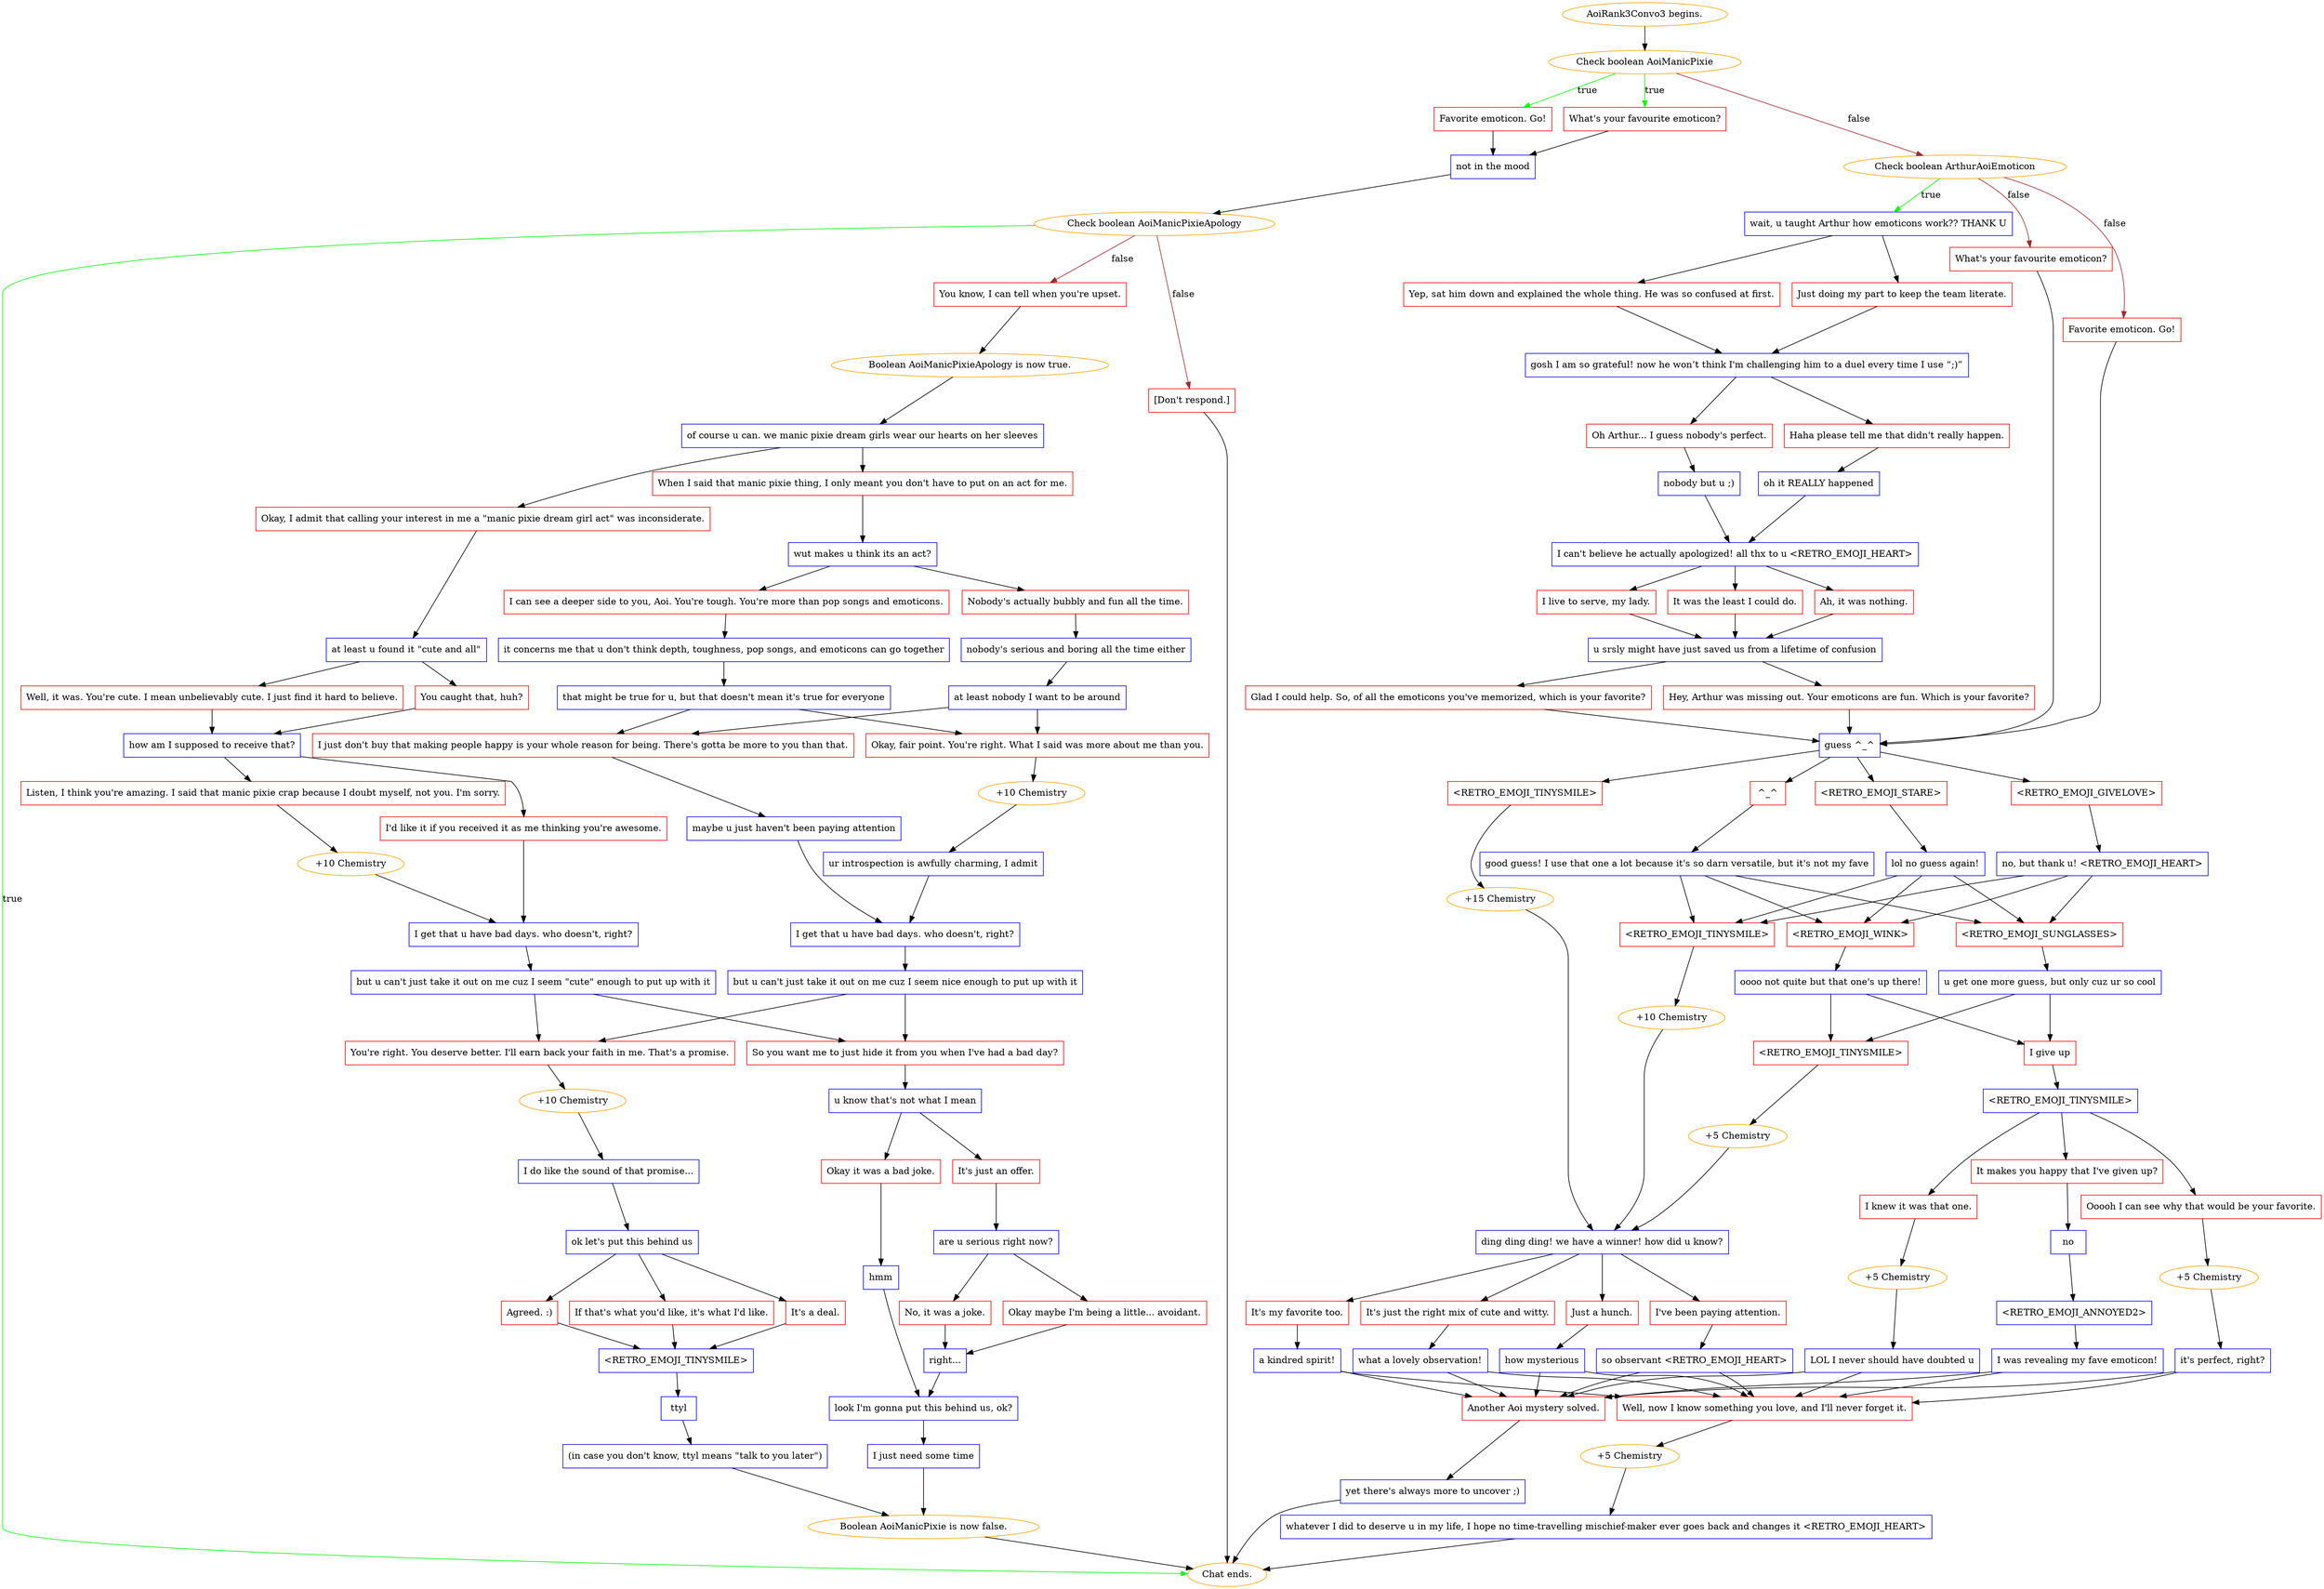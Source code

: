 digraph {
	"AoiRank3Convo3 begins." [color=orange];
		"AoiRank3Convo3 begins." -> 1860;
	1860 [label="Check boolean AoiManicPixie",color=orange];
		1860 -> 1891 [label=true,color=green];
		1860 -> 1892 [label=true,color=green];
		1860 -> 1898 [label=false,color=brown];
	1891 [label="What's your favourite emoticon?",shape=box,color=red];
		1891 -> 1893;
	1892 [label="Favorite emoticon. Go!",shape=box,color=red];
		1892 -> 1893;
	1898 [label="Check boolean ArthurAoiEmoticon",color=orange];
		1898 -> 1895 [label=true,color=green];
		1898 -> 1896 [label=false,color=brown];
		1898 -> 1897 [label=false,color=brown];
	1893 [label="not in the mood",shape=box,color=blue];
		1893 -> 1858;
	1895 [label="wait, u taught Arthur how emoticons work?? THANK U",shape=box,color=blue];
		1895 -> 1899;
		1895 -> 1900;
	1896 [label="What's your favourite emoticon?",shape=box,color=red];
		1896 -> 1913;
	1897 [label="Favorite emoticon. Go!",shape=box,color=red];
		1897 -> 1913;
	1858 [label="Check boolean AoiManicPixieApology",color=orange];
		1858 -> "Chat ends." [label=true,color=green];
		1858 -> 1856 [label=false,color=brown];
		1858 -> 1841 [label=false,color=brown];
	1899 [label="Yep, sat him down and explained the whole thing. He was so confused at first.",shape=box,color=red];
		1899 -> 1901;
	1900 [label="Just doing my part to keep the team literate.",shape=box,color=red];
		1900 -> 1901;
	1913 [label="guess ^_^",shape=box,color=blue];
		1913 -> 1914;
		1913 -> 1915;
		1913 -> 1916;
		1913 -> 1917;
	"Chat ends." [color=orange];
	1856 [label="You know, I can tell when you're upset.",shape=box,color=red];
		1856 -> "/EE/Types/Engine/SetBooleanDialogueNode:AoiManicPixieApology:1844";
	1841 [label="[Don't respond.]",shape=box,color=red];
		1841 -> "Chat ends.";
	1901 [label="gosh I am so grateful! now he won’t think I'm challenging him to a duel every time I use “;)”",shape=box,color=blue];
		1901 -> 1902;
		1901 -> 1903;
	1914 [label="<RETRO_EMOJI_GIVELOVE>",shape=box,color=red];
		1914 -> 1918;
	1915 [label="^_^",shape=box,color=red];
		1915 -> 1919;
	1916 [label="<RETRO_EMOJI_STARE>",shape=box,color=red];
		1916 -> 1920;
	1917 [label="<RETRO_EMOJI_TINYSMILE>",shape=box,color=red];
		1917 -> 1921;
	"/EE/Types/Engine/SetBooleanDialogueNode:AoiManicPixieApology:1844" [label="Boolean AoiManicPixieApology is now true.",color=orange];
		"/EE/Types/Engine/SetBooleanDialogueNode:AoiManicPixieApology:1844" -> 1844;
	1902 [label="Haha please tell me that didn't really happen.",shape=box,color=red];
		1902 -> 1904;
	1903 [label="Oh Arthur... I guess nobody's perfect.",shape=box,color=red];
		1903 -> 1905;
	1918 [label="no, but thank u! <RETRO_EMOJI_HEART>",shape=box,color=blue];
		1918 -> 1922;
		1918 -> 1923;
		1918 -> 1924;
	1919 [label="good guess! I use that one a lot because it's so darn versatile, but it's not my fave",shape=box,color=blue];
		1919 -> 1922;
		1919 -> 1923;
		1919 -> 1924;
	1920 [label="lol no guess again!",shape=box,color=blue];
		1920 -> 1922;
		1920 -> 1923;
		1920 -> 1924;
	1921 [label="+15 Chemistry",color=orange];
		1921 -> 1931;
	1844 [label="of course u can. we manic pixie dream girls wear our hearts on her sleeves",shape=box,color=blue];
		1844 -> 1845;
		1844 -> 1846;
	1904 [label="oh it REALLY happened",shape=box,color=blue];
		1904 -> 1906;
	1905 [label="nobody but u ;)",shape=box,color=blue];
		1905 -> 1906;
	1922 [label="<RETRO_EMOJI_WINK>",shape=box,color=red];
		1922 -> 1925;
	1923 [label="<RETRO_EMOJI_SUNGLASSES>",shape=box,color=red];
		1923 -> 1926;
	1924 [label="<RETRO_EMOJI_TINYSMILE>",shape=box,color=red];
		1924 -> 1927;
	1931 [label="ding ding ding! we have a winner! how did u know?",shape=box,color=blue];
		1931 -> 1943;
		1931 -> 1944;
		1931 -> 1945;
		1931 -> 1946;
	1845 [label="Okay, I admit that calling your interest in me a \"manic pixie dream girl act\" was inconsiderate.",shape=box,color=red];
		1845 -> 1847;
	1846 [label="When I said that manic pixie thing, I only meant you don't have to put on an act for me.",shape=box,color=red];
		1846 -> 1833;
	1906 [label="I can't believe he actually apologized! all thx to u <RETRO_EMOJI_HEART>",shape=box,color=blue];
		1906 -> 1907;
		1906 -> 1908;
		1906 -> 1909;
	1925 [label="oooo not quite but that one's up there!",shape=box,color=blue];
		1925 -> 1928;
		1925 -> 1929;
	1926 [label="u get one more guess, but only cuz ur so cool",shape=box,color=blue];
		1926 -> 1928;
		1926 -> 1929;
	1927 [label="+10 Chemistry",color=orange];
		1927 -> 1931;
	1943 [label="It's my favorite too.",shape=box,color=red];
		1943 -> 1947;
	1944 [label="It's just the right mix of cute and witty.",shape=box,color=red];
		1944 -> 1948;
	1945 [label="Just a hunch.",shape=box,color=red];
		1945 -> 1949;
	1946 [label="I've been paying attention.",shape=box,color=red];
		1946 -> 1950;
	1847 [label="at least u found it \"cute and all\"",shape=box,color=blue];
		1847 -> 1848;
		1847 -> 1849;
	1833 [label="wut makes u think its an act?",shape=box,color=blue];
		1833 -> 1852;
		1833 -> 1851;
	1907 [label="Ah, it was nothing.",shape=box,color=red];
		1907 -> 1910;
	1908 [label="I live to serve, my lady.",shape=box,color=red];
		1908 -> 1910;
	1909 [label="It was the least I could do.",shape=box,color=red];
		1909 -> 1910;
	1928 [label="I give up",shape=box,color=red];
		1928 -> 1932;
	1929 [label="<RETRO_EMOJI_TINYSMILE>",shape=box,color=red];
		1929 -> 1930;
	1947 [label="a kindred spirit!",shape=box,color=blue];
		1947 -> 1951;
		1947 -> 1952;
	1948 [label="what a lovely observation!",shape=box,color=blue];
		1948 -> 1951;
		1948 -> 1952;
	1949 [label="how mysterious",shape=box,color=blue];
		1949 -> 1951;
		1949 -> 1952;
	1950 [label="so observant <RETRO_EMOJI_HEART>",shape=box,color=blue];
		1950 -> 1951;
		1950 -> 1952;
	1848 [label="Well, it was. You're cute. I mean unbelievably cute. I just find it hard to believe.",shape=box,color=red];
		1848 -> 1850;
	1849 [label="You caught that, huh?",shape=box,color=red];
		1849 -> 1850;
	1852 [label="Nobody's actually bubbly and fun all the time.",shape=box,color=red];
		1852 -> 1834;
	1851 [label="I can see a deeper side to you, Aoi. You're tough. You're more than pop songs and emoticons.",shape=box,color=red];
		1851 -> 1835;
	1910 [label="u srsly might have just saved us from a lifetime of confusion",shape=box,color=blue];
		1910 -> 1911;
		1910 -> 1912;
	1932 [label="<RETRO_EMOJI_TINYSMILE>",shape=box,color=blue];
		1932 -> 1933;
		1932 -> 1934;
		1932 -> 1935;
	1930 [label="+5 Chemistry",color=orange];
		1930 -> 1931;
	1951 [label="Well, now I know something you love, and I'll never forget it.",shape=box,color=red];
		1951 -> 1954;
	1952 [label="Another Aoi mystery solved.",shape=box,color=red];
		1952 -> 1957;
	1850 [label="how am I supposed to receive that?",shape=box,color=blue];
		1850 -> 1836;
		1850 -> 1837;
	1834 [label="nobody's serious and boring all the time either",shape=box,color=blue];
		1834 -> 1840;
	1835 [label="it concerns me that u don't think depth, toughness, pop songs, and emoticons can go together",shape=box,color=blue];
		1835 -> 1890;
	1911 [label="Glad I could help. So, of all the emoticons you've memorized, which is your favorite?",shape=box,color=red];
		1911 -> 1913;
	1912 [label="Hey, Arthur was missing out. Your emoticons are fun. Which is your favorite?",shape=box,color=red];
		1912 -> 1913;
	1933 [label="Ooooh I can see why that would be your favorite.",shape=box,color=red];
		1933 -> 1936;
	1934 [label="It makes you happy that I've given up?",shape=box,color=red];
		1934 -> 1940;
	1935 [label="I knew it was that one.",shape=box,color=red];
		1935 -> 1938;
	1954 [label="+5 Chemistry",color=orange];
		1954 -> 1955;
	1957 [label="yet there's always more to uncover ;)",shape=box,color=blue];
		1957 -> "Chat ends.";
	1836 [label="Listen, I think you're amazing. I said that manic pixie crap because I doubt myself, not you. I'm sorry.",shape=box,color=red];
		1836 -> 1838;
	1837 [label="I'd like it if you received it as me thinking you're awesome.",shape=box,color=red];
		1837 -> 1888;
	1840 [label="at least nobody I want to be around",shape=box,color=blue];
		1840 -> 1839;
		1840 -> 1889;
	1890 [label="that might be true for u, but that doesn't mean it's true for everyone",shape=box,color=blue];
		1890 -> 1889;
		1890 -> 1839;
	1936 [label="+5 Chemistry",color=orange];
		1936 -> 1937;
	1940 [label="no",shape=box,color=blue];
		1940 -> 1941;
	1938 [label="+5 Chemistry",color=orange];
		1938 -> 1939;
	1955 [label="whatever I did to deserve u in my life, I hope no time-travelling mischief-maker ever goes back and changes it <RETRO_EMOJI_HEART>",shape=box,color=blue];
		1955 -> "Chat ends.";
	1838 [label="+10 Chemistry",color=orange];
		1838 -> 1888;
	1888 [label="I get that u have bad days. who doesn't, right?",shape=box,color=blue];
		1888 -> 1887;
	1839 [label="I just don't buy that making people happy is your whole reason for being. There's gotta be more to you than that.",shape=box,color=red];
		1839 -> 1886;
	1889 [label="Okay, fair point. You're right. What I said was more about me than you.",shape=box,color=red];
		1889 -> 1885;
	1937 [label="it's perfect, right?",shape=box,color=blue];
		1937 -> 1951;
		1937 -> 1952;
	1941 [label="<RETRO_EMOJI_ANNOYED2>",shape=box,color=blue];
		1941 -> 1942;
	1939 [label="LOL I never should have doubted u",shape=box,color=blue];
		1939 -> 1951;
		1939 -> 1952;
	1887 [label="but u can't just take it out on me cuz I seem \"cute\" enough to put up with it",shape=box,color=blue];
		1887 -> 1881;
		1887 -> 1880;
	1886 [label="maybe u just haven't been paying attention",shape=box,color=blue];
		1886 -> 1883;
	1885 [label="+10 Chemistry",color=orange];
		1885 -> 1884;
	1942 [label="I was revealing my fave emoticon!",shape=box,color=blue];
		1942 -> 1951;
		1942 -> 1952;
	1881 [label="You're right. You deserve better. I'll earn back your faith in me. That's a promise.",shape=box,color=red];
		1881 -> 1879;
	1880 [label="So you want me to just hide it from you when I've had a bad day?",shape=box,color=red];
		1880 -> 1878;
	1883 [label="I get that u have bad days. who doesn't, right?",shape=box,color=blue];
		1883 -> 1882;
	1884 [label="ur introspection is awfully charming, I admit",shape=box,color=blue];
		1884 -> 1883;
	1879 [label="+10 Chemistry",color=orange];
		1879 -> 1875;
	1878 [label="u know that's not what I mean",shape=box,color=blue];
		1878 -> 1877;
		1878 -> 1876;
	1882 [label="but u can't just take it out on me cuz I seem nice enough to put up with it",shape=box,color=blue];
		1882 -> 1881;
		1882 -> 1880;
	1875 [label="I do like the sound of that promise...",shape=box,color=blue];
		1875 -> 1874;
	1877 [label="It's just an offer.",shape=box,color=red];
		1877 -> 1867;
	1876 [label="Okay it was a bad joke.",shape=box,color=red];
		1876 -> 1866;
	1874 [label="ok let's put this behind us",shape=box,color=blue];
		1874 -> 1873;
		1874 -> 1872;
		1874 -> 1871;
	1867 [label="are u serious right now?",shape=box,color=blue];
		1867 -> 1865;
		1867 -> 1864;
	1866 [label="hmm",shape=box,color=blue];
		1866 -> 1861;
	1873 [label="It's a deal.",shape=box,color=red];
		1873 -> 1870;
	1872 [label="Agreed. :)",shape=box,color=red];
		1872 -> 1870;
	1871 [label="If that's what you'd like, it's what I'd like.",shape=box,color=red];
		1871 -> 1870;
	1865 [label="Okay maybe I'm being a little... avoidant.",shape=box,color=red];
		1865 -> 1863;
	1864 [label="No, it was a joke.",shape=box,color=red];
		1864 -> 1863;
	1861 [label="look I'm gonna put this behind us, ok?",shape=box,color=blue];
		1861 -> 1862;
	1870 [label="<RETRO_EMOJI_TINYSMILE>",shape=box,color=blue];
		1870 -> 1869;
	1863 [label="right...",shape=box,color=blue];
		1863 -> 1861;
	1862 [label="I just need some time",shape=box,color=blue];
		1862 -> "/EE/Types/Engine/ResetBooleanDialogueNode:AoiManicPixie:Chat ends.";
	1869 [label="ttyl",shape=box,color=blue];
		1869 -> 1868;
	"/EE/Types/Engine/ResetBooleanDialogueNode:AoiManicPixie:Chat ends." [label="Boolean AoiManicPixie is now false.",color=orange];
		"/EE/Types/Engine/ResetBooleanDialogueNode:AoiManicPixie:Chat ends." -> "Chat ends.";
	1868 [label="(in case you don't know, ttyl means \"talk to you later\")",shape=box,color=blue];
		1868 -> "/EE/Types/Engine/ResetBooleanDialogueNode:AoiManicPixie:Chat ends.";
}